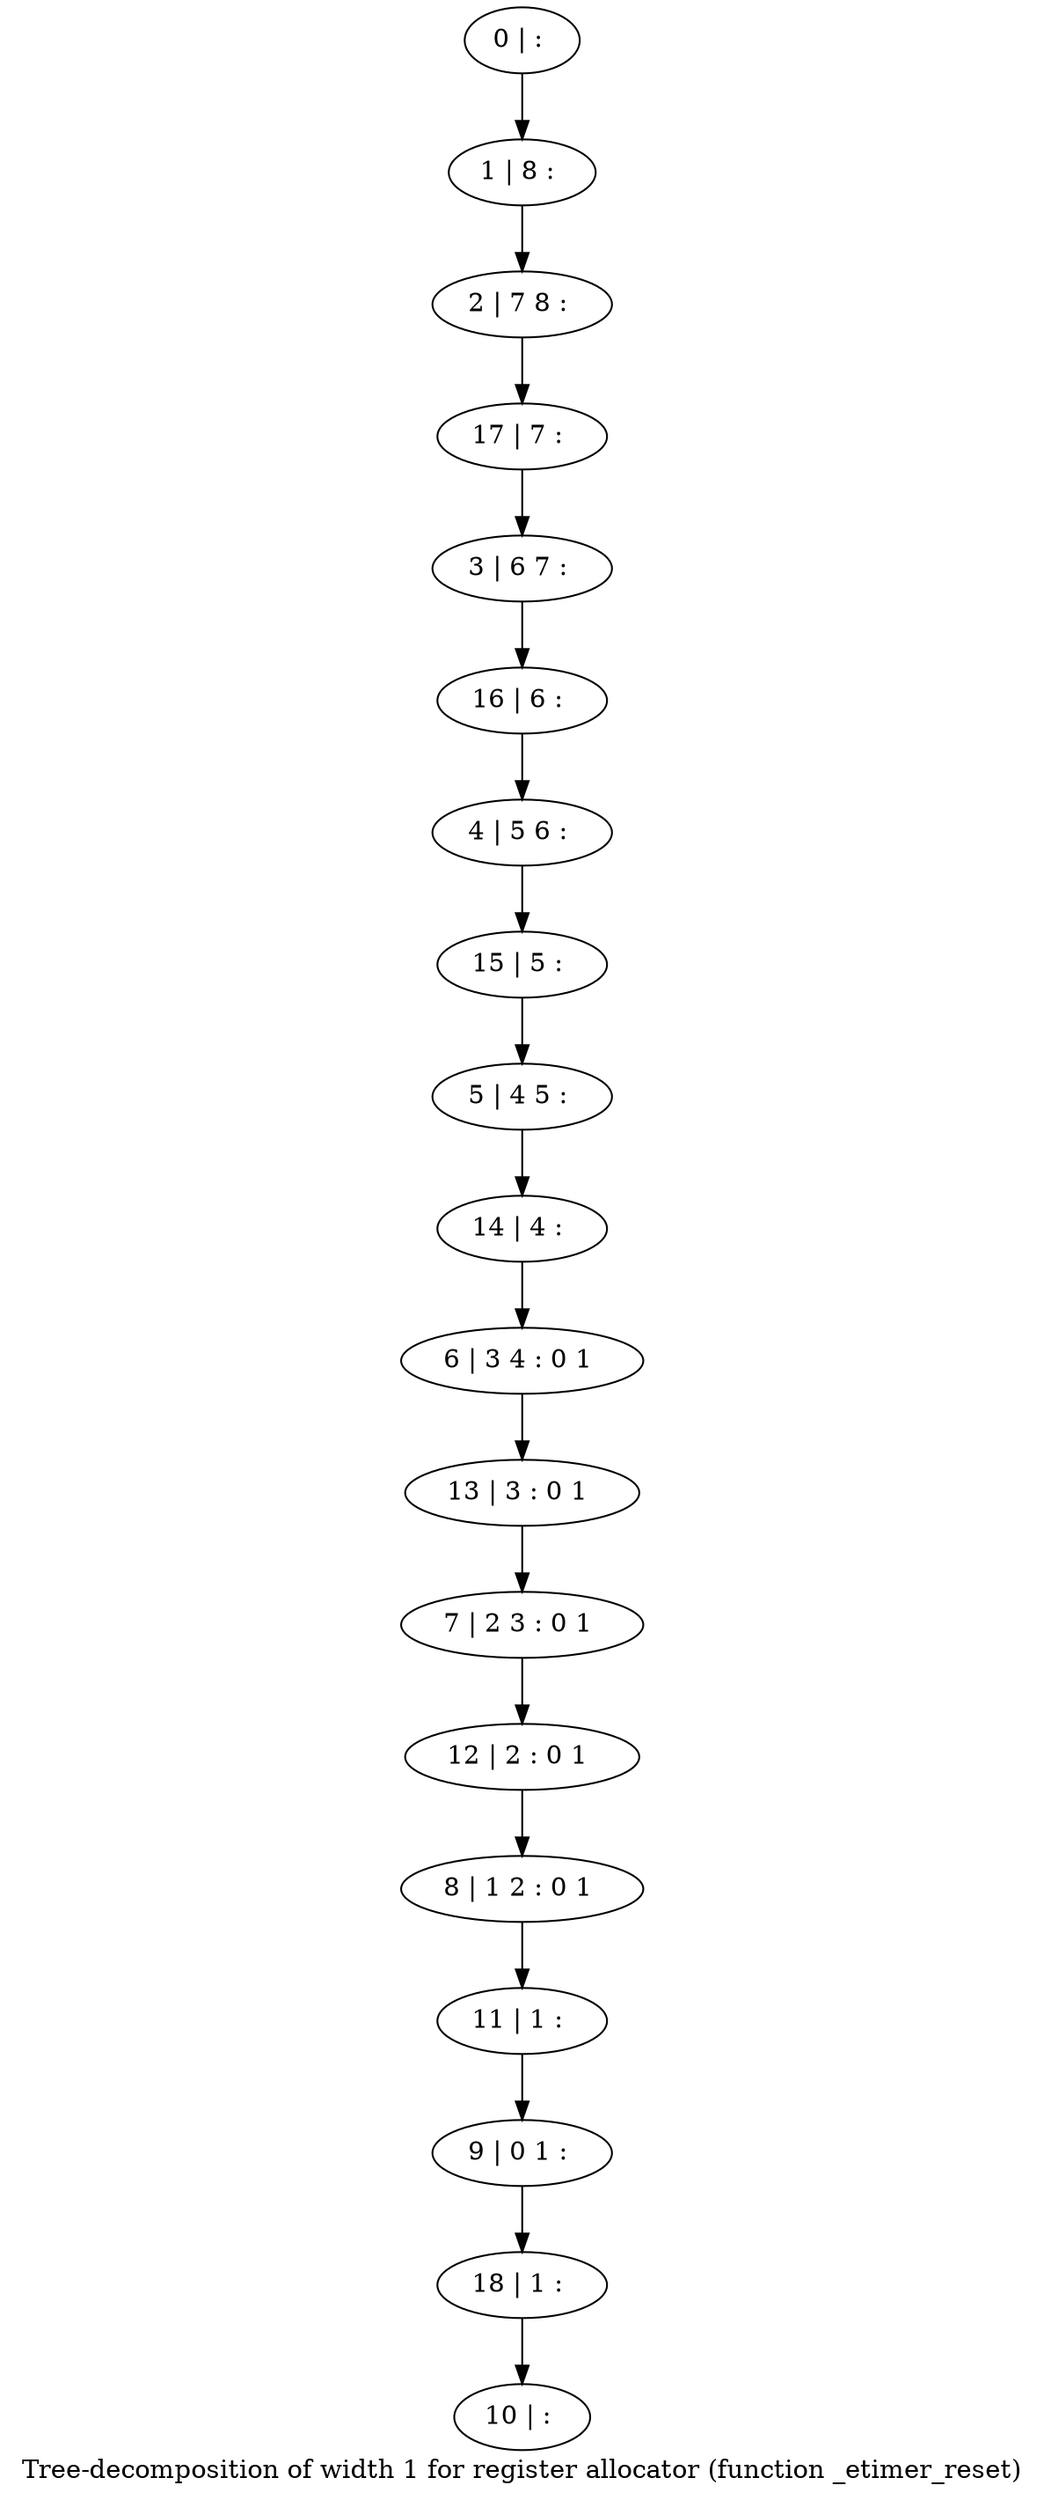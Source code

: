 digraph G {
graph [label="Tree-decomposition of width 1 for register allocator (function _etimer_reset)"]
0[label="0 | : "];
1[label="1 | 8 : "];
2[label="2 | 7 8 : "];
3[label="3 | 6 7 : "];
4[label="4 | 5 6 : "];
5[label="5 | 4 5 : "];
6[label="6 | 3 4 : 0 1 "];
7[label="7 | 2 3 : 0 1 "];
8[label="8 | 1 2 : 0 1 "];
9[label="9 | 0 1 : "];
10[label="10 | : "];
11[label="11 | 1 : "];
12[label="12 | 2 : 0 1 "];
13[label="13 | 3 : 0 1 "];
14[label="14 | 4 : "];
15[label="15 | 5 : "];
16[label="16 | 6 : "];
17[label="17 | 7 : "];
18[label="18 | 1 : "];
0->1 ;
1->2 ;
11->9 ;
8->11 ;
12->8 ;
7->12 ;
13->7 ;
6->13 ;
14->6 ;
5->14 ;
15->5 ;
4->15 ;
16->4 ;
3->16 ;
17->3 ;
2->17 ;
18->10 ;
9->18 ;
}
